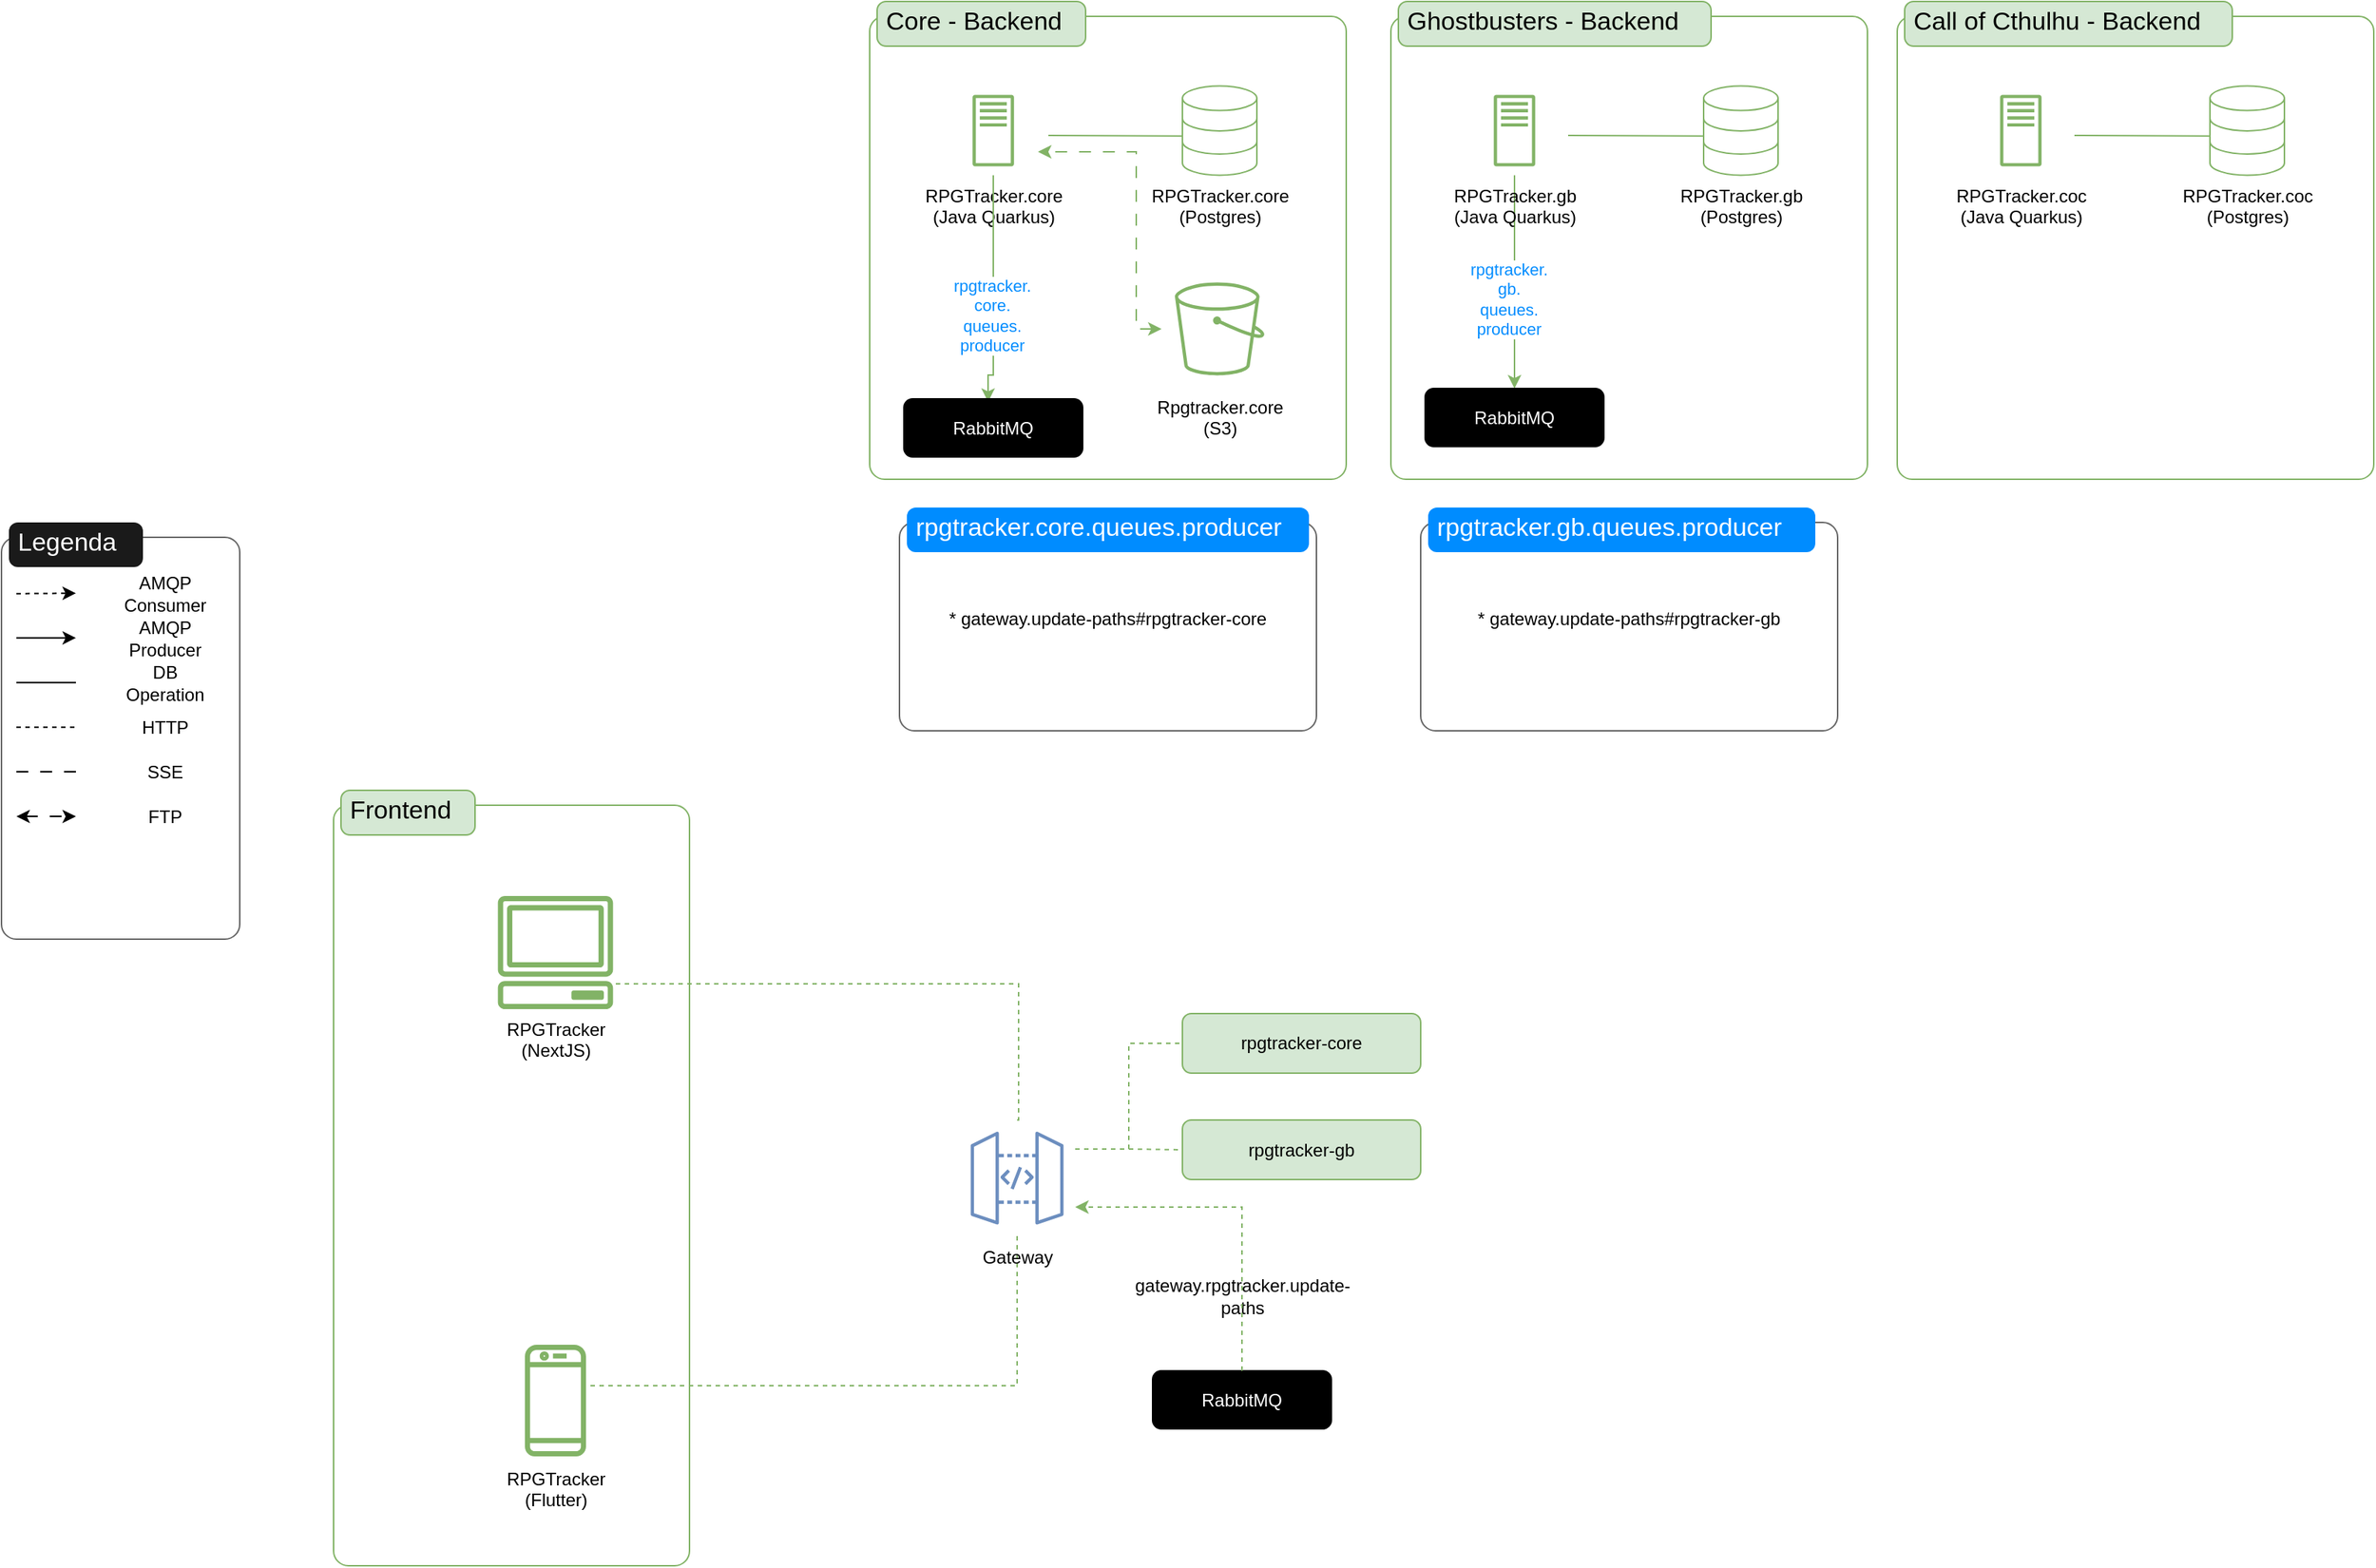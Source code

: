 <mxfile version="24.7.17" pages="5">
  <diagram name="RPGTracker" id="Zr9Mu1x7BS1uO5pi9p2t">
    <mxGraphModel dx="3360" dy="2602" grid="1" gridSize="10" guides="1" tooltips="1" connect="1" arrows="1" fold="1" page="1" pageScale="1" pageWidth="827" pageHeight="1169" math="0" shadow="0">
      <root>
        <mxCell id="0" />
        <mxCell id="1" parent="0" />
        <mxCell id="NDKNJlNoRjyeoKJYq4A4-3" value="" style="shape=mxgraph.mockup.containers.marginRect;rectMarginTop=10;strokeColor=#82b366;strokeWidth=1;dashed=0;rounded=1;arcSize=5;recursiveResize=0;html=1;whiteSpace=wrap;fillColor=none;" vertex="1" parent="1">
          <mxGeometry x="-190" y="310" width="239" height="521" as="geometry" />
        </mxCell>
        <mxCell id="NDKNJlNoRjyeoKJYq4A4-4" value="Frontend" style="shape=rect;strokeColor=#82b366;fillColor=#d5e8d4;strokeWidth=1;dashed=0;rounded=1;arcSize=20;fontSize=17;spacing=2;spacingTop=-2;align=left;autosize=1;spacingLeft=4;resizeWidth=0;resizeHeight=0;perimeter=none;html=1;whiteSpace=wrap;" vertex="1" parent="NDKNJlNoRjyeoKJYq4A4-3">
          <mxGeometry x="5" width="90" height="30" as="geometry" />
        </mxCell>
        <mxCell id="NDKNJlNoRjyeoKJYq4A4-5" value="RPGTracker&lt;br&gt;(NextJS)" style="sketch=0;outlineConnect=0;fillColor=#82B366;strokeColor=#82b366;dashed=0;verticalLabelPosition=bottom;verticalAlign=top;align=center;html=1;fontSize=12;fontStyle=0;aspect=fixed;pointerEvents=1;shape=mxgraph.aws4.client;" vertex="1" parent="NDKNJlNoRjyeoKJYq4A4-3">
          <mxGeometry x="110" y="71" width="78" height="76" as="geometry" />
        </mxCell>
        <mxCell id="NDKNJlNoRjyeoKJYq4A4-6" value="RPGTracker&lt;br&gt;(Flutter)" style="sketch=0;outlineConnect=0;fillColor=#82B366;strokeColor=#82b366;dashed=0;verticalLabelPosition=bottom;verticalAlign=top;align=center;html=1;fontSize=12;fontStyle=0;aspect=fixed;pointerEvents=1;shape=mxgraph.aws4.mobile_client;" vertex="1" parent="NDKNJlNoRjyeoKJYq4A4-3">
          <mxGeometry x="128.5" y="371" width="41" height="78" as="geometry" />
        </mxCell>
        <mxCell id="NDKNJlNoRjyeoKJYq4A4-41" value="" style="shape=mxgraph.mockup.containers.marginRect;rectMarginTop=10;strokeColor=#666666;strokeWidth=1;dashed=0;rounded=1;arcSize=5;recursiveResize=0;html=1;whiteSpace=wrap;" vertex="1" parent="1">
          <mxGeometry x="-413" y="130" width="160" height="280" as="geometry" />
        </mxCell>
        <mxCell id="NDKNJlNoRjyeoKJYq4A4-42" value="Legenda" style="shape=rect;strokeColor=none;fillColor=#1A1A1A;strokeWidth=1;dashed=0;rounded=1;arcSize=20;fontColor=#ffffff;fontSize=17;spacing=2;spacingTop=-2;align=left;autosize=1;spacingLeft=4;resizeWidth=0;resizeHeight=0;perimeter=none;html=1;whiteSpace=wrap;" vertex="1" parent="NDKNJlNoRjyeoKJYq4A4-41">
          <mxGeometry x="5" width="90" height="30" as="geometry" />
        </mxCell>
        <mxCell id="NDKNJlNoRjyeoKJYq4A4-43" value="AMQP Consumer" style="text;html=1;strokeColor=none;fillColor=none;align=center;verticalAlign=middle;whiteSpace=wrap;rounded=0;" vertex="1" parent="NDKNJlNoRjyeoKJYq4A4-41">
          <mxGeometry x="80" y="32.86" width="60" height="30" as="geometry" />
        </mxCell>
        <mxCell id="NDKNJlNoRjyeoKJYq4A4-44" value="" style="endArrow=classic;html=1;rounded=0;endFill=1;" edge="1" parent="NDKNJlNoRjyeoKJYq4A4-41">
          <mxGeometry width="50" height="50" relative="1" as="geometry">
            <mxPoint x="10" y="77.58" as="sourcePoint" />
            <mxPoint x="50" y="77.58" as="targetPoint" />
          </mxGeometry>
        </mxCell>
        <mxCell id="NDKNJlNoRjyeoKJYq4A4-45" value="" style="endArrow=classic;dashed=1;html=1;rounded=0;endFill=1;" edge="1" parent="NDKNJlNoRjyeoKJYq4A4-41">
          <mxGeometry width="50" height="50" relative="1" as="geometry">
            <mxPoint x="10" y="47.87" as="sourcePoint" />
            <mxPoint x="50" y="47.58" as="targetPoint" />
          </mxGeometry>
        </mxCell>
        <mxCell id="NDKNJlNoRjyeoKJYq4A4-46" value="AMQP Producer" style="text;html=1;strokeColor=none;fillColor=none;align=center;verticalAlign=middle;whiteSpace=wrap;rounded=0;" vertex="1" parent="NDKNJlNoRjyeoKJYq4A4-41">
          <mxGeometry x="80" y="62.86" width="60" height="30" as="geometry" />
        </mxCell>
        <mxCell id="NDKNJlNoRjyeoKJYq4A4-47" value="DB Operation" style="text;html=1;strokeColor=none;fillColor=none;align=center;verticalAlign=middle;whiteSpace=wrap;rounded=0;" vertex="1" parent="NDKNJlNoRjyeoKJYq4A4-41">
          <mxGeometry x="80" y="92.86" width="60" height="30" as="geometry" />
        </mxCell>
        <mxCell id="NDKNJlNoRjyeoKJYq4A4-48" value="" style="endArrow=none;html=1;rounded=0;endFill=0;" edge="1" parent="NDKNJlNoRjyeoKJYq4A4-41">
          <mxGeometry width="50" height="50" relative="1" as="geometry">
            <mxPoint x="10" y="107.63" as="sourcePoint" />
            <mxPoint x="50" y="107.63" as="targetPoint" />
          </mxGeometry>
        </mxCell>
        <mxCell id="NDKNJlNoRjyeoKJYq4A4-49" value="HTTP" style="text;html=1;strokeColor=none;fillColor=none;align=center;verticalAlign=middle;whiteSpace=wrap;rounded=0;" vertex="1" parent="NDKNJlNoRjyeoKJYq4A4-41">
          <mxGeometry x="80" y="122.86" width="60" height="30" as="geometry" />
        </mxCell>
        <mxCell id="NDKNJlNoRjyeoKJYq4A4-50" value="" style="endArrow=none;html=1;rounded=0;endFill=0;dashed=1;" edge="1" parent="NDKNJlNoRjyeoKJYq4A4-41">
          <mxGeometry width="50" height="50" relative="1" as="geometry">
            <mxPoint x="10" y="137.64" as="sourcePoint" />
            <mxPoint x="50" y="137.64" as="targetPoint" />
          </mxGeometry>
        </mxCell>
        <mxCell id="NDKNJlNoRjyeoKJYq4A4-51" value="SSE" style="text;html=1;strokeColor=none;fillColor=none;align=center;verticalAlign=middle;whiteSpace=wrap;rounded=0;" vertex="1" parent="NDKNJlNoRjyeoKJYq4A4-41">
          <mxGeometry x="80" y="152.86" width="60" height="30" as="geometry" />
        </mxCell>
        <mxCell id="NDKNJlNoRjyeoKJYq4A4-52" value="" style="endArrow=none;html=1;rounded=0;endFill=0;dashed=1;dashPattern=8 8;" edge="1" parent="NDKNJlNoRjyeoKJYq4A4-41">
          <mxGeometry width="50" height="50" relative="1" as="geometry">
            <mxPoint x="10" y="167.56" as="sourcePoint" />
            <mxPoint x="50" y="167.56" as="targetPoint" />
          </mxGeometry>
        </mxCell>
        <mxCell id="NDKNJlNoRjyeoKJYq4A4-53" value="FTP" style="text;html=1;strokeColor=none;fillColor=none;align=center;verticalAlign=middle;whiteSpace=wrap;rounded=0;" vertex="1" parent="NDKNJlNoRjyeoKJYq4A4-41">
          <mxGeometry x="80" y="182.86" width="60" height="30" as="geometry" />
        </mxCell>
        <mxCell id="NDKNJlNoRjyeoKJYq4A4-54" value="" style="endArrow=classic;html=1;rounded=0;endFill=1;dashed=1;dashPattern=8 8;startArrow=classic;startFill=1;" edge="1" parent="NDKNJlNoRjyeoKJYq4A4-41">
          <mxGeometry width="50" height="50" relative="1" as="geometry">
            <mxPoint x="10" y="197.56" as="sourcePoint" />
            <mxPoint x="50" y="197.56" as="targetPoint" />
          </mxGeometry>
        </mxCell>
        <mxCell id="NDKNJlNoRjyeoKJYq4A4-56" style="edgeStyle=orthogonalEdgeStyle;rounded=0;orthogonalLoop=1;jettySize=auto;html=1;exitX=0.5;exitY=1;exitDx=0;exitDy=0;exitPerimeter=0;endArrow=none;endFill=0;dashed=1;fillColor=#d5e8d4;strokeColor=#82b366;" edge="1" parent="1" source="NDKNJlNoRjyeoKJYq4A4-14" target="NDKNJlNoRjyeoKJYq4A4-6">
          <mxGeometry relative="1" as="geometry">
            <Array as="points">
              <mxPoint x="269" y="710" />
            </Array>
          </mxGeometry>
        </mxCell>
        <mxCell id="NDKNJlNoRjyeoKJYq4A4-57" style="edgeStyle=orthogonalEdgeStyle;rounded=0;orthogonalLoop=1;jettySize=auto;html=1;exitX=0.5;exitY=0;exitDx=0;exitDy=0;exitPerimeter=0;endArrow=none;endFill=0;dashed=1;fillColor=#d5e8d4;strokeColor=#82b366;" edge="1" parent="1" source="NDKNJlNoRjyeoKJYq4A4-14" target="NDKNJlNoRjyeoKJYq4A4-5">
          <mxGeometry relative="1" as="geometry">
            <Array as="points">
              <mxPoint x="270" y="532" />
              <mxPoint x="270" y="440" />
            </Array>
          </mxGeometry>
        </mxCell>
        <mxCell id="NDKNJlNoRjyeoKJYq4A4-58" value="&lt;font style=&quot;font-size: 12px;&quot;&gt;&lt;span style=&quot;background-color: rgb(255, 255, 255);&quot;&gt;* gateway.update-paths#rpgtracker-core&lt;/span&gt;&lt;/font&gt;&lt;span style=&quot;background-color: rgb(255, 255, 255);&quot;&gt;&lt;br&gt;&lt;/span&gt;" style="shape=mxgraph.mockup.containers.marginRect;rectMarginTop=10;strokeColor=#666666;strokeWidth=1;dashed=0;rounded=1;arcSize=5;recursiveResize=0;html=1;whiteSpace=wrap;" vertex="1" parent="1">
          <mxGeometry x="190" y="120" width="280" height="150" as="geometry" />
        </mxCell>
        <mxCell id="NDKNJlNoRjyeoKJYq4A4-59" value="rpgtracker.core.queues.producer" style="shape=rect;strokeColor=none;fillColor=#008cff;strokeWidth=1;dashed=0;rounded=1;arcSize=20;fontColor=#ffffff;fontSize=17;spacing=2;spacingTop=-2;align=left;autosize=1;spacingLeft=4;resizeWidth=0;resizeHeight=0;perimeter=none;html=1;whiteSpace=wrap;" vertex="1" parent="NDKNJlNoRjyeoKJYq4A4-58">
          <mxGeometry x="5" width="270" height="30" as="geometry" />
        </mxCell>
        <mxCell id="NDKNJlNoRjyeoKJYq4A4-15" value="" style="shape=mxgraph.mockup.containers.marginRect;rectMarginTop=10;strokeColor=#82B366;strokeWidth=1;dashed=0;rounded=1;arcSize=5;recursiveResize=0;html=1;whiteSpace=wrap;fillColor=none;" vertex="1" parent="1">
          <mxGeometry x="170" y="-220" width="320" height="321" as="geometry" />
        </mxCell>
        <mxCell id="NDKNJlNoRjyeoKJYq4A4-16" value="Core - Backend" style="shape=rect;strokeColor=#82b366;fillColor=#d5e8d4;strokeWidth=1;dashed=0;rounded=1;arcSize=20;fontSize=17;spacing=2;spacingTop=-2;align=left;autosize=1;spacingLeft=4;resizeWidth=0;resizeHeight=0;perimeter=none;html=1;whiteSpace=wrap;" vertex="1" parent="NDKNJlNoRjyeoKJYq4A4-15">
          <mxGeometry x="5" width="140" height="30" as="geometry" />
        </mxCell>
        <mxCell id="NDKNJlNoRjyeoKJYq4A4-17" value="RPGTracker.core&lt;br&gt;(Java Quarkus)" style="sketch=0;outlineConnect=0;strokeColor=#82b366;fillColor=none;dashed=0;verticalLabelPosition=bottom;verticalAlign=top;align=center;html=1;fontSize=12;fontStyle=0;aspect=fixed;shape=mxgraph.aws4.resourceIcon;resIcon=mxgraph.aws4.traditional_server;" vertex="1" parent="NDKNJlNoRjyeoKJYq4A4-15">
          <mxGeometry x="53" y="56.75" width="60" height="60" as="geometry" />
        </mxCell>
        <mxCell id="NDKNJlNoRjyeoKJYq4A4-18" value="&lt;span style=&quot;background-color: rgb(255, 255, 255);&quot;&gt;RPGTracker.core&lt;br&gt;(Postgres)&lt;/span&gt;" style="html=1;verticalLabelPosition=bottom;align=center;labelBackgroundColor=#ffffff;verticalAlign=top;strokeWidth=1;strokeColor=#82b366;shadow=0;dashed=0;shape=mxgraph.ios7.icons.data;fillColor=none;" vertex="1" parent="NDKNJlNoRjyeoKJYq4A4-15">
          <mxGeometry x="210" y="56.75" width="50" height="60" as="geometry" />
        </mxCell>
        <mxCell id="NDKNJlNoRjyeoKJYq4A4-19" value="" style="endArrow=none;html=1;rounded=0;entryX=-0.006;entryY=0.561;entryDx=0;entryDy=0;entryPerimeter=0;strokeColor=#82B366;endFill=0;" edge="1" parent="NDKNJlNoRjyeoKJYq4A4-15" target="NDKNJlNoRjyeoKJYq4A4-18">
          <mxGeometry width="50" height="50" relative="1" as="geometry">
            <mxPoint x="120" y="90" as="sourcePoint" />
            <mxPoint x="-190" y="-89.25" as="targetPoint" />
          </mxGeometry>
        </mxCell>
        <mxCell id="NDKNJlNoRjyeoKJYq4A4-20" style="edgeStyle=orthogonalEdgeStyle;rounded=0;orthogonalLoop=1;jettySize=auto;html=1;startArrow=classic;startFill=1;endArrow=none;endFill=0;fillColor=#d5e8d4;strokeColor=#82b366;exitX=0.471;exitY=0.051;exitDx=0;exitDy=0;exitPerimeter=0;" edge="1" parent="NDKNJlNoRjyeoKJYq4A4-15" source="NDKNJlNoRjyeoKJYq4A4-24" target="NDKNJlNoRjyeoKJYq4A4-17">
          <mxGeometry relative="1" as="geometry">
            <Array as="points">
              <mxPoint x="80" y="251" />
              <mxPoint x="83" y="251" />
            </Array>
            <mxPoint x="79" y="261" as="sourcePoint" />
          </mxGeometry>
        </mxCell>
        <mxCell id="NDKNJlNoRjyeoKJYq4A4-21" value="rpgtracker.&lt;br&gt;core.&lt;br&gt;queues.&lt;br&gt;producer" style="edgeLabel;html=1;align=center;verticalAlign=middle;resizable=0;points=[];fontColor=#008CFF;" vertex="1" connectable="0" parent="NDKNJlNoRjyeoKJYq4A4-20">
          <mxGeometry x="-0.206" y="1" relative="1" as="geometry">
            <mxPoint as="offset" />
          </mxGeometry>
        </mxCell>
        <mxCell id="NDKNJlNoRjyeoKJYq4A4-24" value="&lt;font color=&quot;#ffffff&quot;&gt;RabbitMQ&lt;/font&gt;" style="rounded=1;whiteSpace=wrap;html=1;fillColor=#000000;" vertex="1" parent="NDKNJlNoRjyeoKJYq4A4-15">
          <mxGeometry x="23" y="267" width="120" height="39" as="geometry" />
        </mxCell>
        <mxCell id="NDKNJlNoRjyeoKJYq4A4-25" style="edgeStyle=orthogonalEdgeStyle;rounded=0;orthogonalLoop=1;jettySize=auto;html=1;exitX=0;exitY=0.5;exitDx=0;exitDy=0;exitPerimeter=0;endArrow=classic;endFill=1;dashed=1;dashPattern=8 8;fillColor=#d5e8d4;strokeColor=#82b366;startArrow=classic;startFill=1;" edge="1" parent="NDKNJlNoRjyeoKJYq4A4-15" source="NDKNJlNoRjyeoKJYq4A4-26" target="NDKNJlNoRjyeoKJYq4A4-17">
          <mxGeometry relative="1" as="geometry">
            <Array as="points">
              <mxPoint x="179" y="220" />
              <mxPoint x="179" y="101" />
            </Array>
          </mxGeometry>
        </mxCell>
        <mxCell id="NDKNJlNoRjyeoKJYq4A4-26" value="Rpgtracker.core&lt;br&gt;(S3)" style="sketch=0;points=[[0,0,0],[0.25,0,0],[0.5,0,0],[0.75,0,0],[1,0,0],[0,1,0],[0.25,1,0],[0.5,1,0],[0.75,1,0],[1,1,0],[0,0.25,0],[0,0.5,0],[0,0.75,0],[1,0.25,0],[1,0.5,0],[1,0.75,0]];outlineConnect=0;gradientDirection=north;fillColor=none;strokeColor=#82b366;dashed=0;verticalLabelPosition=bottom;verticalAlign=top;align=center;html=1;fontSize=12;fontStyle=0;aspect=fixed;shape=mxgraph.aws4.resourceIcon;resIcon=mxgraph.aws4.s3;" vertex="1" parent="NDKNJlNoRjyeoKJYq4A4-15">
          <mxGeometry x="196" y="181" width="78" height="78" as="geometry" />
        </mxCell>
        <mxCell id="NDKNJlNoRjyeoKJYq4A4-36" value="" style="shape=mxgraph.mockup.containers.marginRect;rectMarginTop=10;strokeColor=#82b366;strokeWidth=1;dashed=0;rounded=1;arcSize=5;recursiveResize=0;html=1;whiteSpace=wrap;fillColor=none;" vertex="1" parent="1">
          <mxGeometry x="520" y="-220" width="320" height="321" as="geometry" />
        </mxCell>
        <mxCell id="NDKNJlNoRjyeoKJYq4A4-37" value="Ghostbusters - Backend" style="shape=rect;strokeColor=#82b366;fillColor=#d5e8d4;strokeWidth=1;dashed=0;rounded=1;arcSize=20;fontSize=17;spacing=2;spacingTop=-2;align=left;autosize=1;spacingLeft=4;resizeWidth=0;resizeHeight=0;perimeter=none;html=1;whiteSpace=wrap;" vertex="1" parent="NDKNJlNoRjyeoKJYq4A4-36">
          <mxGeometry x="5" width="210" height="30" as="geometry" />
        </mxCell>
        <mxCell id="2AUHlmePdOUDf5InrmAv-10" style="edgeStyle=orthogonalEdgeStyle;rounded=0;orthogonalLoop=1;jettySize=auto;html=1;entryX=0.5;entryY=0;entryDx=0;entryDy=0;fillColor=#d5e8d4;strokeColor=#82b366;" edge="1" parent="NDKNJlNoRjyeoKJYq4A4-36" source="NDKNJlNoRjyeoKJYq4A4-38" target="2AUHlmePdOUDf5InrmAv-9">
          <mxGeometry relative="1" as="geometry" />
        </mxCell>
        <mxCell id="NDKNJlNoRjyeoKJYq4A4-38" value="RPGTracker.gb&lt;br&gt;(Java Quarkus)" style="sketch=0;outlineConnect=0;strokeColor=#82b366;fillColor=none;dashed=0;verticalLabelPosition=bottom;verticalAlign=top;align=center;html=1;fontSize=12;fontStyle=0;aspect=fixed;shape=mxgraph.aws4.resourceIcon;resIcon=mxgraph.aws4.traditional_server;" vertex="1" parent="NDKNJlNoRjyeoKJYq4A4-36">
          <mxGeometry x="53" y="56.75" width="60" height="60" as="geometry" />
        </mxCell>
        <mxCell id="NDKNJlNoRjyeoKJYq4A4-39" value="RPGTracker.gb&lt;br&gt;(Postgres)" style="html=1;verticalLabelPosition=bottom;align=center;labelBackgroundColor=#ffffff;verticalAlign=top;strokeWidth=1;strokeColor=#82b366;shadow=0;dashed=0;shape=mxgraph.ios7.icons.data;fillColor=none;" vertex="1" parent="NDKNJlNoRjyeoKJYq4A4-36">
          <mxGeometry x="210" y="56.75" width="50" height="60" as="geometry" />
        </mxCell>
        <mxCell id="NDKNJlNoRjyeoKJYq4A4-40" value="" style="endArrow=none;html=1;rounded=0;entryX=-0.006;entryY=0.561;entryDx=0;entryDy=0;entryPerimeter=0;strokeColor=#82B366;endFill=0;" edge="1" parent="NDKNJlNoRjyeoKJYq4A4-36" target="NDKNJlNoRjyeoKJYq4A4-39">
          <mxGeometry width="50" height="50" relative="1" as="geometry">
            <mxPoint x="119" y="90" as="sourcePoint" />
            <mxPoint x="-190" y="-89.25" as="targetPoint" />
          </mxGeometry>
        </mxCell>
        <mxCell id="2AUHlmePdOUDf5InrmAv-9" value="&lt;font color=&quot;#ffffff&quot;&gt;RabbitMQ&lt;/font&gt;" style="rounded=1;whiteSpace=wrap;html=1;fillColor=#000000;" vertex="1" parent="NDKNJlNoRjyeoKJYq4A4-36">
          <mxGeometry x="23" y="260" width="120" height="39" as="geometry" />
        </mxCell>
        <mxCell id="2AUHlmePdOUDf5InrmAv-11" value="rpgtracker.&lt;br&gt;gb.&lt;br&gt;queues.&lt;br&gt;producer" style="edgeLabel;html=1;align=center;verticalAlign=middle;resizable=0;points=[];fontColor=#008CFF;" vertex="1" connectable="0" parent="NDKNJlNoRjyeoKJYq4A4-36">
          <mxGeometry x="89.997" y="189.998" as="geometry">
            <mxPoint x="-11" y="10" as="offset" />
          </mxGeometry>
        </mxCell>
        <mxCell id="NDKNJlNoRjyeoKJYq4A4-14" value="Gateway" style="sketch=0;points=[[0,0,0],[0.25,0,0],[0.5,0,0],[0.75,0,0],[1,0,0],[0,1,0],[0.25,1,0],[0.5,1,0],[0.75,1,0],[1,1,0],[0,0.25,0],[0,0.5,0],[0,0.75,0],[1,0.25,0],[1,0.5,0],[1,0.75,0]];outlineConnect=0;gradientDirection=north;fillColor=none;strokeColor=#6c8ebf;dashed=0;verticalLabelPosition=bottom;verticalAlign=top;align=center;html=1;fontSize=12;fontStyle=0;aspect=fixed;shape=mxgraph.aws4.resourceIcon;resIcon=mxgraph.aws4.api_gateway;" vertex="1" parent="1">
          <mxGeometry x="230" y="531.5" width="78" height="78" as="geometry" />
        </mxCell>
        <mxCell id="NDKNJlNoRjyeoKJYq4A4-27" value="" style="shape=mxgraph.mockup.containers.marginRect;rectMarginTop=10;strokeColor=#82b366;strokeWidth=1;dashed=0;rounded=1;arcSize=5;recursiveResize=0;html=1;whiteSpace=wrap;fillColor=none;" vertex="1" parent="1">
          <mxGeometry x="860" y="-220" width="320" height="321" as="geometry" />
        </mxCell>
        <mxCell id="NDKNJlNoRjyeoKJYq4A4-28" value="Call of Cthulhu - Backend" style="shape=rect;strokeColor=#82b366;fillColor=#d5e8d4;strokeWidth=1;dashed=0;rounded=1;arcSize=20;fontSize=17;spacing=2;spacingTop=-2;align=left;autosize=1;spacingLeft=4;resizeWidth=0;resizeHeight=0;perimeter=none;html=1;whiteSpace=wrap;" vertex="1" parent="NDKNJlNoRjyeoKJYq4A4-27">
          <mxGeometry x="5" width="220" height="30" as="geometry" />
        </mxCell>
        <mxCell id="NDKNJlNoRjyeoKJYq4A4-29" value="RPGTracker.coc&lt;br&gt;(Java Quarkus)" style="sketch=0;outlineConnect=0;strokeColor=#82b366;fillColor=none;dashed=0;verticalLabelPosition=bottom;verticalAlign=top;align=center;html=1;fontSize=12;fontStyle=0;aspect=fixed;shape=mxgraph.aws4.resourceIcon;resIcon=mxgraph.aws4.traditional_server;" vertex="1" parent="NDKNJlNoRjyeoKJYq4A4-27">
          <mxGeometry x="53" y="56.75" width="60" height="60" as="geometry" />
        </mxCell>
        <mxCell id="NDKNJlNoRjyeoKJYq4A4-30" value="RPGTracker.coc&lt;br&gt;(Postgres)" style="html=1;verticalLabelPosition=bottom;align=center;labelBackgroundColor=#ffffff;verticalAlign=top;strokeWidth=1;strokeColor=#82b366;shadow=0;dashed=0;shape=mxgraph.ios7.icons.data;fillColor=none;" vertex="1" parent="NDKNJlNoRjyeoKJYq4A4-27">
          <mxGeometry x="210" y="56.75" width="50" height="60" as="geometry" />
        </mxCell>
        <mxCell id="NDKNJlNoRjyeoKJYq4A4-31" value="" style="endArrow=none;html=1;rounded=0;entryX=-0.006;entryY=0.561;entryDx=0;entryDy=0;entryPerimeter=0;strokeColor=#82B366;endFill=0;" edge="1" parent="NDKNJlNoRjyeoKJYq4A4-27" target="NDKNJlNoRjyeoKJYq4A4-30">
          <mxGeometry width="50" height="50" relative="1" as="geometry">
            <mxPoint x="119" y="90" as="sourcePoint" />
            <mxPoint x="-190" y="-89.25" as="targetPoint" />
          </mxGeometry>
        </mxCell>
        <mxCell id="2AUHlmePdOUDf5InrmAv-1" value="&lt;font&gt;rpgtracker-core&lt;/font&gt;" style="rounded=1;whiteSpace=wrap;html=1;fillColor=#d5e8d4;strokeColor=#82b366;" vertex="1" parent="1">
          <mxGeometry x="380" y="460" width="160" height="40" as="geometry" />
        </mxCell>
        <mxCell id="2AUHlmePdOUDf5InrmAv-2" value="&lt;font&gt;rpgtracker-gb&lt;/font&gt;" style="rounded=1;whiteSpace=wrap;html=1;fillColor=#d5e8d4;strokeColor=#82b366;" vertex="1" parent="1">
          <mxGeometry x="380" y="531.5" width="160" height="40" as="geometry" />
        </mxCell>
        <mxCell id="2AUHlmePdOUDf5InrmAv-5" style="edgeStyle=orthogonalEdgeStyle;rounded=0;orthogonalLoop=1;jettySize=auto;html=1;exitX=1;exitY=0.25;exitDx=0;exitDy=0;exitPerimeter=0;entryX=0;entryY=0.5;entryDx=0;entryDy=0;endArrow=none;endFill=0;dashed=1;fillColor=#d5e8d4;strokeColor=#82b366;" edge="1" parent="1" source="NDKNJlNoRjyeoKJYq4A4-14" target="2AUHlmePdOUDf5InrmAv-2">
          <mxGeometry relative="1" as="geometry">
            <mxPoint x="318" y="600" as="sourcePoint" />
            <mxPoint x="390" y="660" as="targetPoint" />
          </mxGeometry>
        </mxCell>
        <mxCell id="2AUHlmePdOUDf5InrmAv-6" style="edgeStyle=orthogonalEdgeStyle;rounded=0;orthogonalLoop=1;jettySize=auto;html=1;exitX=1;exitY=0.25;exitDx=0;exitDy=0;exitPerimeter=0;entryX=0;entryY=0.5;entryDx=0;entryDy=0;endArrow=none;endFill=0;dashed=1;fillColor=#d5e8d4;strokeColor=#82b366;" edge="1" parent="1" source="NDKNJlNoRjyeoKJYq4A4-14" target="2AUHlmePdOUDf5InrmAv-1">
          <mxGeometry relative="1" as="geometry">
            <mxPoint x="290" y="480" as="sourcePoint" />
            <mxPoint x="362" y="540" as="targetPoint" />
          </mxGeometry>
        </mxCell>
        <mxCell id="2AUHlmePdOUDf5InrmAv-12" value="&lt;font style=&quot;font-size: 12px;&quot;&gt;&lt;span style=&quot;background-color: rgb(255, 255, 255);&quot;&gt;* gateway.update-paths#rpgtracker-gb&lt;/span&gt;&lt;/font&gt;&lt;span style=&quot;background-color: rgb(255, 255, 255);&quot;&gt;&lt;br&gt;&lt;/span&gt;" style="shape=mxgraph.mockup.containers.marginRect;rectMarginTop=10;strokeColor=#666666;strokeWidth=1;dashed=0;rounded=1;arcSize=5;recursiveResize=0;html=1;whiteSpace=wrap;" vertex="1" parent="1">
          <mxGeometry x="540" y="120" width="280" height="150" as="geometry" />
        </mxCell>
        <mxCell id="2AUHlmePdOUDf5InrmAv-13" value="rpgtracker.gb.queues.producer" style="shape=rect;strokeColor=none;fillColor=#008cff;strokeWidth=1;dashed=0;rounded=1;arcSize=20;fontColor=#ffffff;fontSize=17;spacing=2;spacingTop=-2;align=left;autosize=1;spacingLeft=4;resizeWidth=0;resizeHeight=0;perimeter=none;html=1;whiteSpace=wrap;" vertex="1" parent="2AUHlmePdOUDf5InrmAv-12">
          <mxGeometry x="5" width="260" height="30" as="geometry" />
        </mxCell>
        <mxCell id="mHpvsNjfv8bvB9AmzZVs-11" value="&lt;span style=&quot;color: rgb(0, 0, 0); font-size: 12px; text-wrap: wrap;&quot;&gt;gateway.rpgtracker.update-paths&lt;/span&gt;" style="edgeLabel;html=1;align=center;verticalAlign=middle;resizable=0;points=[];fontColor=#008CFF;" vertex="1" connectable="0" parent="1">
          <mxGeometry x="419.997" y="649.998" as="geometry" />
        </mxCell>
        <mxCell id="MlweCTSbRkhoqB2Jm5wq-1" value="&lt;font color=&quot;#ffffff&quot;&gt;RabbitMQ&lt;/font&gt;" style="rounded=1;whiteSpace=wrap;html=1;fillColor=#000000;" vertex="1" parent="1">
          <mxGeometry x="360" y="700" width="120" height="39" as="geometry" />
        </mxCell>
        <mxCell id="q5CaYKWgWv7r0axVi62M-1" style="edgeStyle=orthogonalEdgeStyle;rounded=0;orthogonalLoop=1;jettySize=auto;html=1;exitX=0.5;exitY=0;exitDx=0;exitDy=0;entryX=1;entryY=0.75;entryDx=0;entryDy=0;entryPerimeter=0;fillColor=#d5e8d4;strokeColor=#82b366;dashed=1;" edge="1" parent="1" source="MlweCTSbRkhoqB2Jm5wq-1" target="NDKNJlNoRjyeoKJYq4A4-14">
          <mxGeometry relative="1" as="geometry" />
        </mxCell>
      </root>
    </mxGraphModel>
  </diagram>
  <diagram id="7vMCxM0FD99wKMKeCapM" name="Architecture">
    <mxGraphModel dx="2817" dy="2295" grid="1" gridSize="10" guides="1" tooltips="1" connect="1" arrows="1" fold="1" page="1" pageScale="1" pageWidth="827" pageHeight="1169" math="0" shadow="0">
      <root>
        <mxCell id="0" />
        <mxCell id="1" parent="0" />
        <mxCell id="BPYx0bBdcd-dDfbh-tsO-1" value="" style="shape=mxgraph.mockup.containers.marginRect;rectMarginTop=10;strokeColor=#6c8ebf;strokeWidth=1;dashed=0;rounded=1;arcSize=5;recursiveResize=0;html=1;whiteSpace=wrap;fillColor=none;" vertex="1" parent="1">
          <mxGeometry x="-310" y="-480" width="490" height="160" as="geometry" />
        </mxCell>
        <mxCell id="BPYx0bBdcd-dDfbh-tsO-2" value="Gateway" style="shape=rect;strokeColor=#6c8ebf;fillColor=default;strokeWidth=1;dashed=0;rounded=1;arcSize=20;fontSize=17;spacing=2;spacingTop=-2;align=left;autosize=1;spacingLeft=4;resizeWidth=0;resizeHeight=0;perimeter=none;html=1;whiteSpace=wrap;" vertex="1" parent="BPYx0bBdcd-dDfbh-tsO-1">
          <mxGeometry x="5" width="90" height="30" as="geometry" />
        </mxCell>
        <mxCell id="BPYx0bBdcd-dDfbh-tsO-3" style="edgeStyle=orthogonalEdgeStyle;rounded=0;orthogonalLoop=1;jettySize=auto;html=1;dashed=1;fillColor=#dae8fc;strokeColor=#6c8ebf;endArrow=none;endFill=0;" edge="1" parent="BPYx0bBdcd-dDfbh-tsO-1" source="BPYx0bBdcd-dDfbh-tsO-4" target="BPYx0bBdcd-dDfbh-tsO-7">
          <mxGeometry relative="1" as="geometry" />
        </mxCell>
        <mxCell id="BPYx0bBdcd-dDfbh-tsO-4" value="Gateway&lt;br&gt;(Spring Cloud)" style="sketch=0;outlineConnect=0;strokeColor=#6c8ebf;fillColor=none;dashed=0;verticalLabelPosition=bottom;verticalAlign=top;align=center;html=1;fontSize=12;fontStyle=0;aspect=fixed;shape=mxgraph.aws4.resourceIcon;resIcon=mxgraph.aws4.traditional_server;" vertex="1" parent="BPYx0bBdcd-dDfbh-tsO-1">
          <mxGeometry x="220" y="39.38" width="60" height="60" as="geometry" />
        </mxCell>
        <mxCell id="BPYx0bBdcd-dDfbh-tsO-5" value="Gateway&lt;br&gt;(MongoDB)" style="html=1;verticalLabelPosition=bottom;align=center;labelBackgroundColor=#ffffff;verticalAlign=top;strokeWidth=1;strokeColor=#6c8ebf;shadow=0;dashed=0;shape=mxgraph.ios7.icons.data;fillColor=none;" vertex="1" parent="BPYx0bBdcd-dDfbh-tsO-1">
          <mxGeometry x="377" y="39.38" width="50" height="60" as="geometry" />
        </mxCell>
        <mxCell id="BPYx0bBdcd-dDfbh-tsO-6" value="" style="endArrow=none;html=1;rounded=0;entryX=-0.006;entryY=0.561;entryDx=0;entryDy=0;entryPerimeter=0;strokeColor=#6c8ebf;endFill=0;fillColor=#dae8fc;" edge="1" parent="BPYx0bBdcd-dDfbh-tsO-1" source="BPYx0bBdcd-dDfbh-tsO-4" target="BPYx0bBdcd-dDfbh-tsO-5">
          <mxGeometry width="50" height="50" relative="1" as="geometry">
            <mxPoint x="119" y="90" as="sourcePoint" />
            <mxPoint x="-190" y="-89.25" as="targetPoint" />
          </mxGeometry>
        </mxCell>
        <mxCell id="BPYx0bBdcd-dDfbh-tsO-7" value="&lt;font&gt;Auth&lt;/font&gt;" style="rounded=1;whiteSpace=wrap;html=1;fillColor=#f8cecc;strokeColor=#b85450;" vertex="1" parent="BPYx0bBdcd-dDfbh-tsO-1">
          <mxGeometry x="30" y="59.38" width="160" height="40" as="geometry" />
        </mxCell>
      </root>
    </mxGraphModel>
  </diagram>
  <diagram name="Authentication" id="ZxwVxWVgj-U5EuUBiGUK">
    <mxGraphModel dx="2220" dy="788" grid="1" gridSize="10" guides="1" tooltips="1" connect="1" arrows="1" fold="1" page="1" pageScale="1" pageWidth="827" pageHeight="1169" math="0" shadow="0">
      <root>
        <mxCell id="0" />
        <mxCell id="1" parent="0" />
        <mxCell id="Vya6N-COrQHcj8v-CFvi-4" value="" style="edgeStyle=orthogonalEdgeStyle;rounded=0;orthogonalLoop=1;jettySize=auto;html=1;fillColor=#f8cecc;strokeColor=#b85450;dashed=1;endArrow=none;endFill=0;" parent="1" source="DsKIMMz6vPRUTK9jqGll-3" target="Vya6N-COrQHcj8v-CFvi-3" edge="1">
          <mxGeometry relative="1" as="geometry" />
        </mxCell>
        <mxCell id="T0Fhj5cfvRY_HUF9pI5w-3" style="edgeStyle=orthogonalEdgeStyle;rounded=0;orthogonalLoop=1;jettySize=auto;html=1;endArrow=none;endFill=0;strokeColor=#B85450;" parent="1" source="DsKIMMz6vPRUTK9jqGll-3" target="9tB2ejEf08yy2oIdqSag-1" edge="1">
          <mxGeometry relative="1" as="geometry" />
        </mxCell>
        <mxCell id="DsKIMMz6vPRUTK9jqGll-3" value="Authentication server&lt;br&gt;(keycloak)" style="sketch=0;outlineConnect=0;strokeColor=#B85450;fillColor=none;dashed=0;verticalLabelPosition=bottom;verticalAlign=top;align=center;html=1;fontSize=12;fontStyle=0;aspect=fixed;shape=mxgraph.aws4.resourceIcon;resIcon=mxgraph.aws4.traditional_server;" parent="1" vertex="1">
          <mxGeometry x="-450" y="550" width="60" height="60" as="geometry" />
        </mxCell>
        <mxCell id="Vya6N-COrQHcj8v-CFvi-3" value="UserService&lt;br&gt;(Java Quarkus)" style="sketch=0;outlineConnect=0;strokeColor=#B85450;fillColor=none;dashed=0;verticalLabelPosition=bottom;verticalAlign=top;align=center;html=1;fontSize=12;fontStyle=0;aspect=fixed;shape=mxgraph.aws4.resourceIcon;resIcon=mxgraph.aws4.traditional_server;" parent="1" vertex="1">
          <mxGeometry x="-250" y="550" width="60" height="60" as="geometry" />
        </mxCell>
        <mxCell id="_N_iEStM1iiUSwOSpggO-1" value="" style="shape=mxgraph.mockup.containers.marginRect;rectMarginTop=10;strokeColor=#666666;strokeWidth=1;dashed=0;rounded=1;arcSize=5;recursiveResize=0;html=1;whiteSpace=wrap;" parent="1" vertex="1">
          <mxGeometry x="-200" y="320" width="160" height="200" as="geometry" />
        </mxCell>
        <mxCell id="_N_iEStM1iiUSwOSpggO-2" value="Legenda" style="shape=rect;strokeColor=none;fillColor=#1A1A1A;strokeWidth=1;dashed=0;rounded=1;arcSize=20;fontColor=#ffffff;fontSize=17;spacing=2;spacingTop=-2;align=left;autosize=1;spacingLeft=4;resizeWidth=0;resizeHeight=0;perimeter=none;html=1;whiteSpace=wrap;" parent="_N_iEStM1iiUSwOSpggO-1" vertex="1">
          <mxGeometry x="5" width="90" height="30" as="geometry" />
        </mxCell>
        <mxCell id="_N_iEStM1iiUSwOSpggO-3" value="HTTP" style="text;html=1;strokeColor=none;fillColor=none;align=center;verticalAlign=middle;whiteSpace=wrap;rounded=0;" parent="_N_iEStM1iiUSwOSpggO-1" vertex="1">
          <mxGeometry x="80" y="32.86" width="60" height="30" as="geometry" />
        </mxCell>
        <mxCell id="_N_iEStM1iiUSwOSpggO-5" value="" style="endArrow=none;dashed=1;html=1;rounded=0;endFill=0;" parent="_N_iEStM1iiUSwOSpggO-1" edge="1">
          <mxGeometry width="50" height="50" relative="1" as="geometry">
            <mxPoint x="10" y="47.87" as="sourcePoint" />
            <mxPoint x="50" y="47.58" as="targetPoint" />
          </mxGeometry>
        </mxCell>
        <mxCell id="Rbt153lVs8v0AHxb4T_k-1" value="AMQP Consumer" style="text;html=1;strokeColor=none;fillColor=none;align=center;verticalAlign=middle;whiteSpace=wrap;rounded=0;" parent="_N_iEStM1iiUSwOSpggO-1" vertex="1">
          <mxGeometry x="81" y="62.86" width="59" height="30" as="geometry" />
        </mxCell>
        <mxCell id="Rbt153lVs8v0AHxb4T_k-2" value="" style="endArrow=classic;html=1;rounded=0;endFill=1;" parent="_N_iEStM1iiUSwOSpggO-1" edge="1">
          <mxGeometry width="50" height="50" relative="1" as="geometry">
            <mxPoint x="10" y="107.58" as="sourcePoint" />
            <mxPoint x="50" y="107.58" as="targetPoint" />
          </mxGeometry>
        </mxCell>
        <mxCell id="Rbt153lVs8v0AHxb4T_k-3" value="" style="endArrow=classic;dashed=1;html=1;rounded=0;endFill=1;" parent="_N_iEStM1iiUSwOSpggO-1" edge="1">
          <mxGeometry width="50" height="50" relative="1" as="geometry">
            <mxPoint x="10" y="77.87" as="sourcePoint" />
            <mxPoint x="50" y="77.58" as="targetPoint" />
          </mxGeometry>
        </mxCell>
        <mxCell id="Rbt153lVs8v0AHxb4T_k-4" value="AMQP Producer" style="text;html=1;strokeColor=none;fillColor=none;align=center;verticalAlign=middle;whiteSpace=wrap;rounded=0;" parent="_N_iEStM1iiUSwOSpggO-1" vertex="1">
          <mxGeometry x="80" y="92.86" width="60" height="30" as="geometry" />
        </mxCell>
        <mxCell id="T0Fhj5cfvRY_HUF9pI5w-1" value="DB Operation" style="text;html=1;strokeColor=none;fillColor=none;align=center;verticalAlign=middle;whiteSpace=wrap;rounded=0;" parent="_N_iEStM1iiUSwOSpggO-1" vertex="1">
          <mxGeometry x="80" y="122.86" width="60" height="30" as="geometry" />
        </mxCell>
        <mxCell id="T0Fhj5cfvRY_HUF9pI5w-2" value="" style="endArrow=none;html=1;rounded=0;endFill=0;" parent="_N_iEStM1iiUSwOSpggO-1" edge="1">
          <mxGeometry width="50" height="50" relative="1" as="geometry">
            <mxPoint x="10" y="137.63" as="sourcePoint" />
            <mxPoint x="50" y="137.63" as="targetPoint" />
          </mxGeometry>
        </mxCell>
        <mxCell id="PyfQlj8i0W8rQcEOGABi-2" style="edgeStyle=orthogonalEdgeStyle;rounded=0;orthogonalLoop=1;jettySize=auto;html=1;exitX=1;exitY=0.5;exitDx=0;exitDy=0;fillColor=#f8cecc;strokeColor=#b85450;endArrow=none;endFill=0;dashed=1;" parent="1" source="PyfQlj8i0W8rQcEOGABi-1" target="DsKIMMz6vPRUTK9jqGll-3" edge="1">
          <mxGeometry relative="1" as="geometry" />
        </mxCell>
        <mxCell id="PyfQlj8i0W8rQcEOGABi-1" value="gateway" style="rounded=1;whiteSpace=wrap;html=1;fillColor=#dae8fc;strokeColor=#6c8ebf;" parent="1" vertex="1">
          <mxGeometry x="-640" y="680" width="160" height="40" as="geometry" />
        </mxCell>
        <mxCell id="9tB2ejEf08yy2oIdqSag-1" value="keycloak-db&lt;br&gt;(Postgres)" style="html=1;verticalLabelPosition=bottom;align=center;labelBackgroundColor=#ffffff;verticalAlign=top;strokeWidth=1;strokeColor=#B85450;shadow=0;dashed=0;shape=mxgraph.ios7.icons.data;fillColor=none;" parent="1" vertex="1">
          <mxGeometry x="-445" y="410" width="50" height="60" as="geometry" />
        </mxCell>
      </root>
    </mxGraphModel>
  </diagram>
  <diagram name="Notification" id="ixFad7imBduq78Qw5Li3">
    <mxGraphModel dx="2220" dy="758" grid="1" gridSize="10" guides="1" tooltips="1" connect="1" arrows="1" fold="1" page="1" pageScale="1" pageWidth="827" pageHeight="1169" math="0" shadow="0">
      <root>
        <mxCell id="0" />
        <mxCell id="1" parent="0" />
        <mxCell id="TkvEQyqHdBeLpoLxx6tv-1" value="E-mail&lt;br&gt;(Java Quarkus)" style="sketch=0;outlineConnect=0;strokeColor=#d6b656;fillColor=none;dashed=0;verticalLabelPosition=bottom;verticalAlign=top;align=center;html=1;fontSize=12;fontStyle=0;aspect=fixed;shape=mxgraph.aws4.resourceIcon;resIcon=mxgraph.aws4.traditional_server;" parent="1" vertex="1">
          <mxGeometry x="-450" y="550" width="60" height="60" as="geometry" />
        </mxCell>
        <mxCell id="TkvEQyqHdBeLpoLxx6tv-2" value="Push&lt;br&gt;(Java Quarkus)" style="sketch=0;outlineConnect=0;strokeColor=#d6b656;fillColor=none;dashed=0;verticalLabelPosition=bottom;verticalAlign=top;align=center;html=1;fontSize=12;fontStyle=0;aspect=fixed;shape=mxgraph.aws4.resourceIcon;resIcon=mxgraph.aws4.traditional_server;" parent="1" vertex="1">
          <mxGeometry x="-290" y="550" width="60" height="60" as="geometry" />
        </mxCell>
        <mxCell id="R5XHbyLjQQNtuiKgvfP3-1" style="edgeStyle=orthogonalEdgeStyle;rounded=0;orthogonalLoop=1;jettySize=auto;html=1;exitX=0.25;exitY=0;exitDx=0;exitDy=0;dashed=1;fillColor=#fff2cc;strokeColor=#d6b656;" parent="1" source="9or_spZT9k_pfo1VOv_r-1" target="TkvEQyqHdBeLpoLxx6tv-1" edge="1">
          <mxGeometry relative="1" as="geometry" />
        </mxCell>
        <mxCell id="AeEOGHEw9MGvuo36DvhE-1" value="notif.email" style="edgeLabel;html=1;align=center;verticalAlign=middle;resizable=0;points=[];" parent="R5XHbyLjQQNtuiKgvfP3-1" vertex="1" connectable="0">
          <mxGeometry x="-0.398" y="3" relative="1" as="geometry">
            <mxPoint x="-27" y="-2" as="offset" />
          </mxGeometry>
        </mxCell>
        <mxCell id="AeEOGHEw9MGvuo36DvhE-2" style="edgeStyle=orthogonalEdgeStyle;rounded=0;orthogonalLoop=1;jettySize=auto;html=1;exitX=0.75;exitY=0;exitDx=0;exitDy=0;dashed=1;fillColor=#fff2cc;strokeColor=#d6b656;" parent="1" source="9or_spZT9k_pfo1VOv_r-1" target="TkvEQyqHdBeLpoLxx6tv-2" edge="1">
          <mxGeometry relative="1" as="geometry" />
        </mxCell>
        <mxCell id="AeEOGHEw9MGvuo36DvhE-3" value="notif.push" style="edgeLabel;html=1;align=center;verticalAlign=middle;resizable=0;points=[];" parent="AeEOGHEw9MGvuo36DvhE-2" vertex="1" connectable="0">
          <mxGeometry x="-0.134" y="-1" relative="1" as="geometry">
            <mxPoint x="6" as="offset" />
          </mxGeometry>
        </mxCell>
        <mxCell id="R7stwiN-ILVmSMpAE3UF-2" style="edgeStyle=orthogonalEdgeStyle;rounded=0;orthogonalLoop=1;jettySize=auto;html=1;fillColor=#fff2cc;strokeColor=#d6b656;dashed=1;" parent="1" target="R7stwiN-ILVmSMpAE3UF-1" edge="1">
          <mxGeometry relative="1" as="geometry">
            <mxPoint x="-340" y="760" as="sourcePoint" />
          </mxGeometry>
        </mxCell>
        <mxCell id="R7stwiN-ILVmSMpAE3UF-3" value="notif.discord" style="edgeLabel;html=1;align=center;verticalAlign=middle;resizable=0;points=[];" parent="R7stwiN-ILVmSMpAE3UF-2" vertex="1" connectable="0">
          <mxGeometry x="0.015" y="-1" relative="1" as="geometry">
            <mxPoint x="1" y="-5" as="offset" />
          </mxGeometry>
        </mxCell>
        <mxCell id="9or_spZT9k_pfo1VOv_r-1" value="&lt;font color=&quot;#ffffff&quot;&gt;RabbitMQ&lt;/font&gt;" style="rounded=1;whiteSpace=wrap;html=1;fillColor=#000000;" parent="1" vertex="1">
          <mxGeometry x="-400" y="720" width="120" height="39" as="geometry" />
        </mxCell>
        <mxCell id="wYv56jCM46knSwv-byjz-1" value="" style="shape=mxgraph.mockup.containers.marginRect;rectMarginTop=10;strokeColor=#666666;strokeWidth=1;dashed=0;rounded=1;arcSize=5;recursiveResize=0;html=1;whiteSpace=wrap;" parent="1" vertex="1">
          <mxGeometry x="-200" y="360" width="160" height="200" as="geometry" />
        </mxCell>
        <mxCell id="wYv56jCM46knSwv-byjz-2" value="Legenda" style="shape=rect;strokeColor=none;fillColor=#1A1A1A;strokeWidth=1;dashed=0;rounded=1;arcSize=20;fontColor=#ffffff;fontSize=17;spacing=2;spacingTop=-2;align=left;autosize=1;spacingLeft=4;resizeWidth=0;resizeHeight=0;perimeter=none;html=1;whiteSpace=wrap;" parent="wYv56jCM46knSwv-byjz-1" vertex="1">
          <mxGeometry x="5" width="90" height="30" as="geometry" />
        </mxCell>
        <mxCell id="wYv56jCM46knSwv-byjz-3" value="AMQP Consumer" style="text;html=1;strokeColor=none;fillColor=none;align=center;verticalAlign=middle;whiteSpace=wrap;rounded=0;" parent="wYv56jCM46knSwv-byjz-1" vertex="1">
          <mxGeometry x="80" y="32.86" width="60" height="30" as="geometry" />
        </mxCell>
        <mxCell id="wYv56jCM46knSwv-byjz-5" value="" style="endArrow=classic;dashed=1;html=1;rounded=0;endFill=1;" parent="wYv56jCM46knSwv-byjz-1" edge="1">
          <mxGeometry width="50" height="50" relative="1" as="geometry">
            <mxPoint x="10" y="47.87" as="sourcePoint" />
            <mxPoint x="50" y="47.58" as="targetPoint" />
          </mxGeometry>
        </mxCell>
        <mxCell id="7ub9Rttss5YD5GgFtiOx-1" value="" style="endArrow=classic;html=1;rounded=0;endFill=1;" parent="wYv56jCM46knSwv-byjz-1" edge="1">
          <mxGeometry width="50" height="50" relative="1" as="geometry">
            <mxPoint x="10" y="77.58" as="sourcePoint" />
            <mxPoint x="50" y="77.58" as="targetPoint" />
          </mxGeometry>
        </mxCell>
        <mxCell id="7ub9Rttss5YD5GgFtiOx-2" value="AMQP Producer" style="text;html=1;strokeColor=none;fillColor=none;align=center;verticalAlign=middle;whiteSpace=wrap;rounded=0;" parent="wYv56jCM46knSwv-byjz-1" vertex="1">
          <mxGeometry x="80" y="62.86" width="60" height="30" as="geometry" />
        </mxCell>
        <mxCell id="R7stwiN-ILVmSMpAE3UF-1" value="Discord&lt;br&gt;(Java Quarkus)" style="sketch=0;outlineConnect=0;strokeColor=#d6b656;fillColor=none;dashed=0;verticalLabelPosition=bottom;verticalAlign=top;align=center;html=1;fontSize=12;fontStyle=0;aspect=fixed;shape=mxgraph.aws4.resourceIcon;resIcon=mxgraph.aws4.traditional_server;" parent="1" vertex="1">
          <mxGeometry x="-370" y="830" width="60" height="60" as="geometry" />
        </mxCell>
      </root>
    </mxGraphModel>
  </diagram>
  <diagram name="RabbitMQ" id="dN4D8szGdI8aOUPkEKo0">
    <mxGraphModel dx="2466" dy="2096" grid="1" gridSize="10" guides="1" tooltips="1" connect="1" arrows="1" fold="1" page="1" pageScale="1" pageWidth="827" pageHeight="1169" math="0" shadow="0">
      <root>
        <mxCell id="0" />
        <mxCell id="1" parent="0" />
        <mxCell id="4_IX6ZRaaOtnBCKrEytq-1" value="" style="shape=mxgraph.mockup.containers.marginRect;rectMarginTop=10;strokeColor=#666666;strokeWidth=1;dashed=0;rounded=1;arcSize=5;recursiveResize=0;html=1;whiteSpace=wrap;" parent="1" vertex="1">
          <mxGeometry x="500" y="-287.71" width="160" height="200" as="geometry" />
        </mxCell>
        <mxCell id="4_IX6ZRaaOtnBCKrEytq-2" value="Legenda" style="shape=rect;strokeColor=none;fillColor=#1A1A1A;strokeWidth=1;dashed=0;rounded=1;arcSize=20;fontColor=#ffffff;fontSize=17;spacing=2;spacingTop=-2;align=left;autosize=1;spacingLeft=4;resizeWidth=0;resizeHeight=0;perimeter=none;html=1;whiteSpace=wrap;" parent="4_IX6ZRaaOtnBCKrEytq-1" vertex="1">
          <mxGeometry x="5" width="90" height="30" as="geometry" />
        </mxCell>
        <mxCell id="4_IX6ZRaaOtnBCKrEytq-6" value="AMQP Consumer" style="text;html=1;strokeColor=none;fillColor=none;align=center;verticalAlign=middle;whiteSpace=wrap;rounded=0;" parent="4_IX6ZRaaOtnBCKrEytq-1" vertex="1">
          <mxGeometry x="80" y="32.86" width="60" height="30" as="geometry" />
        </mxCell>
        <mxCell id="4_IX6ZRaaOtnBCKrEytq-7" value="" style="endArrow=classic;html=1;rounded=0;endFill=1;" parent="4_IX6ZRaaOtnBCKrEytq-1" edge="1">
          <mxGeometry width="50" height="50" relative="1" as="geometry">
            <mxPoint x="10" y="77.58" as="sourcePoint" />
            <mxPoint x="50" y="77.58" as="targetPoint" />
          </mxGeometry>
        </mxCell>
        <mxCell id="4_IX6ZRaaOtnBCKrEytq-5" value="" style="endArrow=classic;dashed=1;html=1;rounded=0;endFill=1;" parent="4_IX6ZRaaOtnBCKrEytq-1" edge="1">
          <mxGeometry width="50" height="50" relative="1" as="geometry">
            <mxPoint x="10" y="47.87" as="sourcePoint" />
            <mxPoint x="50" y="47.58" as="targetPoint" />
          </mxGeometry>
        </mxCell>
        <mxCell id="4_IX6ZRaaOtnBCKrEytq-8" value="AMQP Producer" style="text;html=1;strokeColor=none;fillColor=none;align=center;verticalAlign=middle;whiteSpace=wrap;rounded=0;" parent="4_IX6ZRaaOtnBCKrEytq-1" vertex="1">
          <mxGeometry x="80" y="62.86" width="60" height="30" as="geometry" />
        </mxCell>
        <mxCell id="bNsBT3UjJpXuBfNBIfvu-1" value="notif.email" style="sketch=0;outlineConnect=0;fillColor=#D6B656;strokeColor=#D6B656;dashed=0;verticalLabelPosition=bottom;verticalAlign=top;align=center;html=1;fontSize=12;fontStyle=0;aspect=fixed;pointerEvents=1;shape=mxgraph.aws4.queue;" parent="1" vertex="1">
          <mxGeometry x="-130" y="30.79" width="80" height="55.42" as="geometry" />
        </mxCell>
        <mxCell id="bNsBT3UjJpXuBfNBIfvu-2" value="notif.push" style="sketch=0;outlineConnect=0;fillColor=#D6B656;strokeColor=#D6B656;dashed=0;verticalLabelPosition=bottom;verticalAlign=top;align=center;html=1;fontSize=12;fontStyle=0;aspect=fixed;pointerEvents=1;shape=mxgraph.aws4.queue;" parent="1" vertex="1">
          <mxGeometry x="-130" y="111.79" width="80" height="55.42" as="geometry" />
        </mxCell>
        <mxCell id="bNsBT3UjJpXuBfNBIfvu-10" style="edgeStyle=orthogonalEdgeStyle;rounded=0;orthogonalLoop=1;jettySize=auto;html=1;exitX=1;exitY=0.5;exitDx=0;exitDy=0;dashed=1;startArrow=classic;startFill=1;endArrow=none;endFill=0;" parent="1" source="bNsBT3UjJpXuBfNBIfvu-7" target="bNsBT3UjJpXuBfNBIfvu-1" edge="1">
          <mxGeometry relative="1" as="geometry" />
        </mxCell>
        <mxCell id="bNsBT3UjJpXuBfNBIfvu-7" value="&lt;font&gt;notification.email&lt;/font&gt;" style="rounded=1;whiteSpace=wrap;html=1;fillColor=#fff2cc;strokeColor=#d6b656;" parent="1" vertex="1">
          <mxGeometry x="-370" y="38.5" width="160" height="40" as="geometry" />
        </mxCell>
        <mxCell id="bNsBT3UjJpXuBfNBIfvu-9" style="edgeStyle=orthogonalEdgeStyle;rounded=0;orthogonalLoop=1;jettySize=auto;html=1;exitX=1;exitY=0.5;exitDx=0;exitDy=0;dashed=1;startArrow=classic;startFill=1;endArrow=none;endFill=0;" parent="1" source="bNsBT3UjJpXuBfNBIfvu-8" target="bNsBT3UjJpXuBfNBIfvu-2" edge="1">
          <mxGeometry relative="1" as="geometry" />
        </mxCell>
        <mxCell id="bNsBT3UjJpXuBfNBIfvu-8" value="&lt;font&gt;notification.push&lt;/font&gt;" style="rounded=1;whiteSpace=wrap;html=1;fillColor=#fff2cc;strokeColor=#d6b656;" parent="1" vertex="1">
          <mxGeometry x="-370" y="119.5" width="160" height="40" as="geometry" />
        </mxCell>
        <mxCell id="UtNz5Xx7wm2BPsGy6d2w-4" style="edgeStyle=orthogonalEdgeStyle;rounded=0;orthogonalLoop=1;jettySize=auto;html=1;exitX=1;exitY=0.5;exitDx=0;exitDy=0;endArrow=none;endFill=0;startArrow=classic;startFill=1;dashed=1;" parent="1" source="UtNz5Xx7wm2BPsGy6d2w-1" target="UtNz5Xx7wm2BPsGy6d2w-2" edge="1">
          <mxGeometry relative="1" as="geometry" />
        </mxCell>
        <mxCell id="UtNz5Xx7wm2BPsGy6d2w-1" value="&lt;font&gt;notification.discord&lt;/font&gt;" style="rounded=1;whiteSpace=wrap;html=1;fillColor=#fff2cc;strokeColor=#d6b656;" parent="1" vertex="1">
          <mxGeometry x="-370" y="199.5" width="160" height="40" as="geometry" />
        </mxCell>
        <mxCell id="UtNz5Xx7wm2BPsGy6d2w-2" value="notif.discord" style="sketch=0;outlineConnect=0;fillColor=#D6B656;strokeColor=#D6B656;dashed=0;verticalLabelPosition=bottom;verticalAlign=top;align=center;html=1;fontSize=12;fontStyle=0;aspect=fixed;pointerEvents=1;shape=mxgraph.aws4.queue;" parent="1" vertex="1">
          <mxGeometry x="-130" y="191.79" width="80" height="55.42" as="geometry" />
        </mxCell>
        <mxCell id="nWHcCPEwFOVAPo_UnURP-1" style="edgeStyle=orthogonalEdgeStyle;rounded=0;orthogonalLoop=1;jettySize=auto;html=1;" edge="1" parent="1" source="1nLx0iy96pmYTnvLfpq6-1" target="1nLx0iy96pmYTnvLfpq6-2">
          <mxGeometry relative="1" as="geometry" />
        </mxCell>
        <mxCell id="1nLx0iy96pmYTnvLfpq6-1" value="&lt;font&gt;rpgtracker-core&lt;/font&gt;" style="rounded=1;whiteSpace=wrap;html=1;fillColor=#d5e8d4;strokeColor=#82b366;" vertex="1" parent="1">
          <mxGeometry x="-370" y="-127.71" width="160" height="40" as="geometry" />
        </mxCell>
        <mxCell id="jCkSyhy2YH6wMn-s2p9v-1" style="edgeStyle=orthogonalEdgeStyle;rounded=0;orthogonalLoop=1;jettySize=auto;html=1;" edge="1" parent="1" source="1nLx0iy96pmYTnvLfpq6-2" target="nWHcCPEwFOVAPo_UnURP-2">
          <mxGeometry relative="1" as="geometry">
            <Array as="points">
              <mxPoint x="-91" y="-230" />
            </Array>
          </mxGeometry>
        </mxCell>
        <mxCell id="jCkSyhy2YH6wMn-s2p9v-2" value="#rpgtracker-core" style="edgeLabel;html=1;align=center;verticalAlign=middle;resizable=0;points=[];" vertex="1" connectable="0" parent="jCkSyhy2YH6wMn-s2p9v-1">
          <mxGeometry x="-0.149" y="-2" relative="1" as="geometry">
            <mxPoint x="30" y="-2" as="offset" />
          </mxGeometry>
        </mxCell>
        <mxCell id="1nLx0iy96pmYTnvLfpq6-2" value="gateway.update-paths" style="sketch=0;outlineConnect=0;dashed=0;verticalLabelPosition=bottom;verticalAlign=top;align=center;html=1;fontSize=12;fontStyle=0;aspect=fixed;pointerEvents=1;shape=mxgraph.aws4.data_exchange_for_apis;fillColor=#000000;" vertex="1" parent="1">
          <mxGeometry x="-130" y="-160" width="78" height="78" as="geometry" />
        </mxCell>
        <mxCell id="nWHcCPEwFOVAPo_UnURP-2" value="&lt;span style=&quot;text-wrap: wrap; background-color: rgb(255, 255, 255);&quot;&gt;gateway.rpgtracker.update-paths&lt;/span&gt;" style="sketch=0;outlineConnect=0;fillColor=#82B366;strokeColor=#82b366;dashed=0;verticalLabelPosition=bottom;verticalAlign=top;align=center;html=1;fontSize=12;fontStyle=0;aspect=fixed;pointerEvents=1;shape=mxgraph.aws4.queue;" vertex="1" parent="1">
          <mxGeometry x="90" y="-250.0" width="80" height="55.42" as="geometry" />
        </mxCell>
        <mxCell id="8oEpDSvYl04NYIhozUw4-1" style="edgeStyle=orthogonalEdgeStyle;rounded=0;orthogonalLoop=1;jettySize=auto;html=1;" edge="1" parent="1" source="1nLx0iy96pmYTnvLfpq6-2" target="nWHcCPEwFOVAPo_UnURP-2">
          <mxGeometry relative="1" as="geometry">
            <mxPoint x="-81" y="-149" as="sourcePoint" />
            <mxPoint x="100" y="-212" as="targetPoint" />
            <Array as="points">
              <mxPoint x="-81" y="-210" />
            </Array>
          </mxGeometry>
        </mxCell>
        <mxCell id="8oEpDSvYl04NYIhozUw4-2" value="#rpgtracker-gb" style="edgeLabel;html=1;align=center;verticalAlign=middle;resizable=0;points=[];" vertex="1" connectable="0" parent="8oEpDSvYl04NYIhozUw4-1">
          <mxGeometry x="-0.149" y="-2" relative="1" as="geometry">
            <mxPoint x="30" y="-2" as="offset" />
          </mxGeometry>
        </mxCell>
        <mxCell id="8oEpDSvYl04NYIhozUw4-4" style="edgeStyle=orthogonalEdgeStyle;rounded=0;orthogonalLoop=1;jettySize=auto;html=1;exitX=1;exitY=0.5;exitDx=0;exitDy=0;" edge="1" parent="1" source="8oEpDSvYl04NYIhozUw4-3" target="1nLx0iy96pmYTnvLfpq6-2">
          <mxGeometry relative="1" as="geometry">
            <Array as="points">
              <mxPoint x="-170" y="-60" />
              <mxPoint x="-170" y="-121" />
            </Array>
          </mxGeometry>
        </mxCell>
        <mxCell id="8oEpDSvYl04NYIhozUw4-3" value="&lt;font&gt;rpgtracker-gb&lt;/font&gt;" style="rounded=1;whiteSpace=wrap;html=1;fillColor=#d5e8d4;strokeColor=#82b366;" vertex="1" parent="1">
          <mxGeometry x="-370" y="-80" width="160" height="40" as="geometry" />
        </mxCell>
      </root>
    </mxGraphModel>
  </diagram>
</mxfile>
